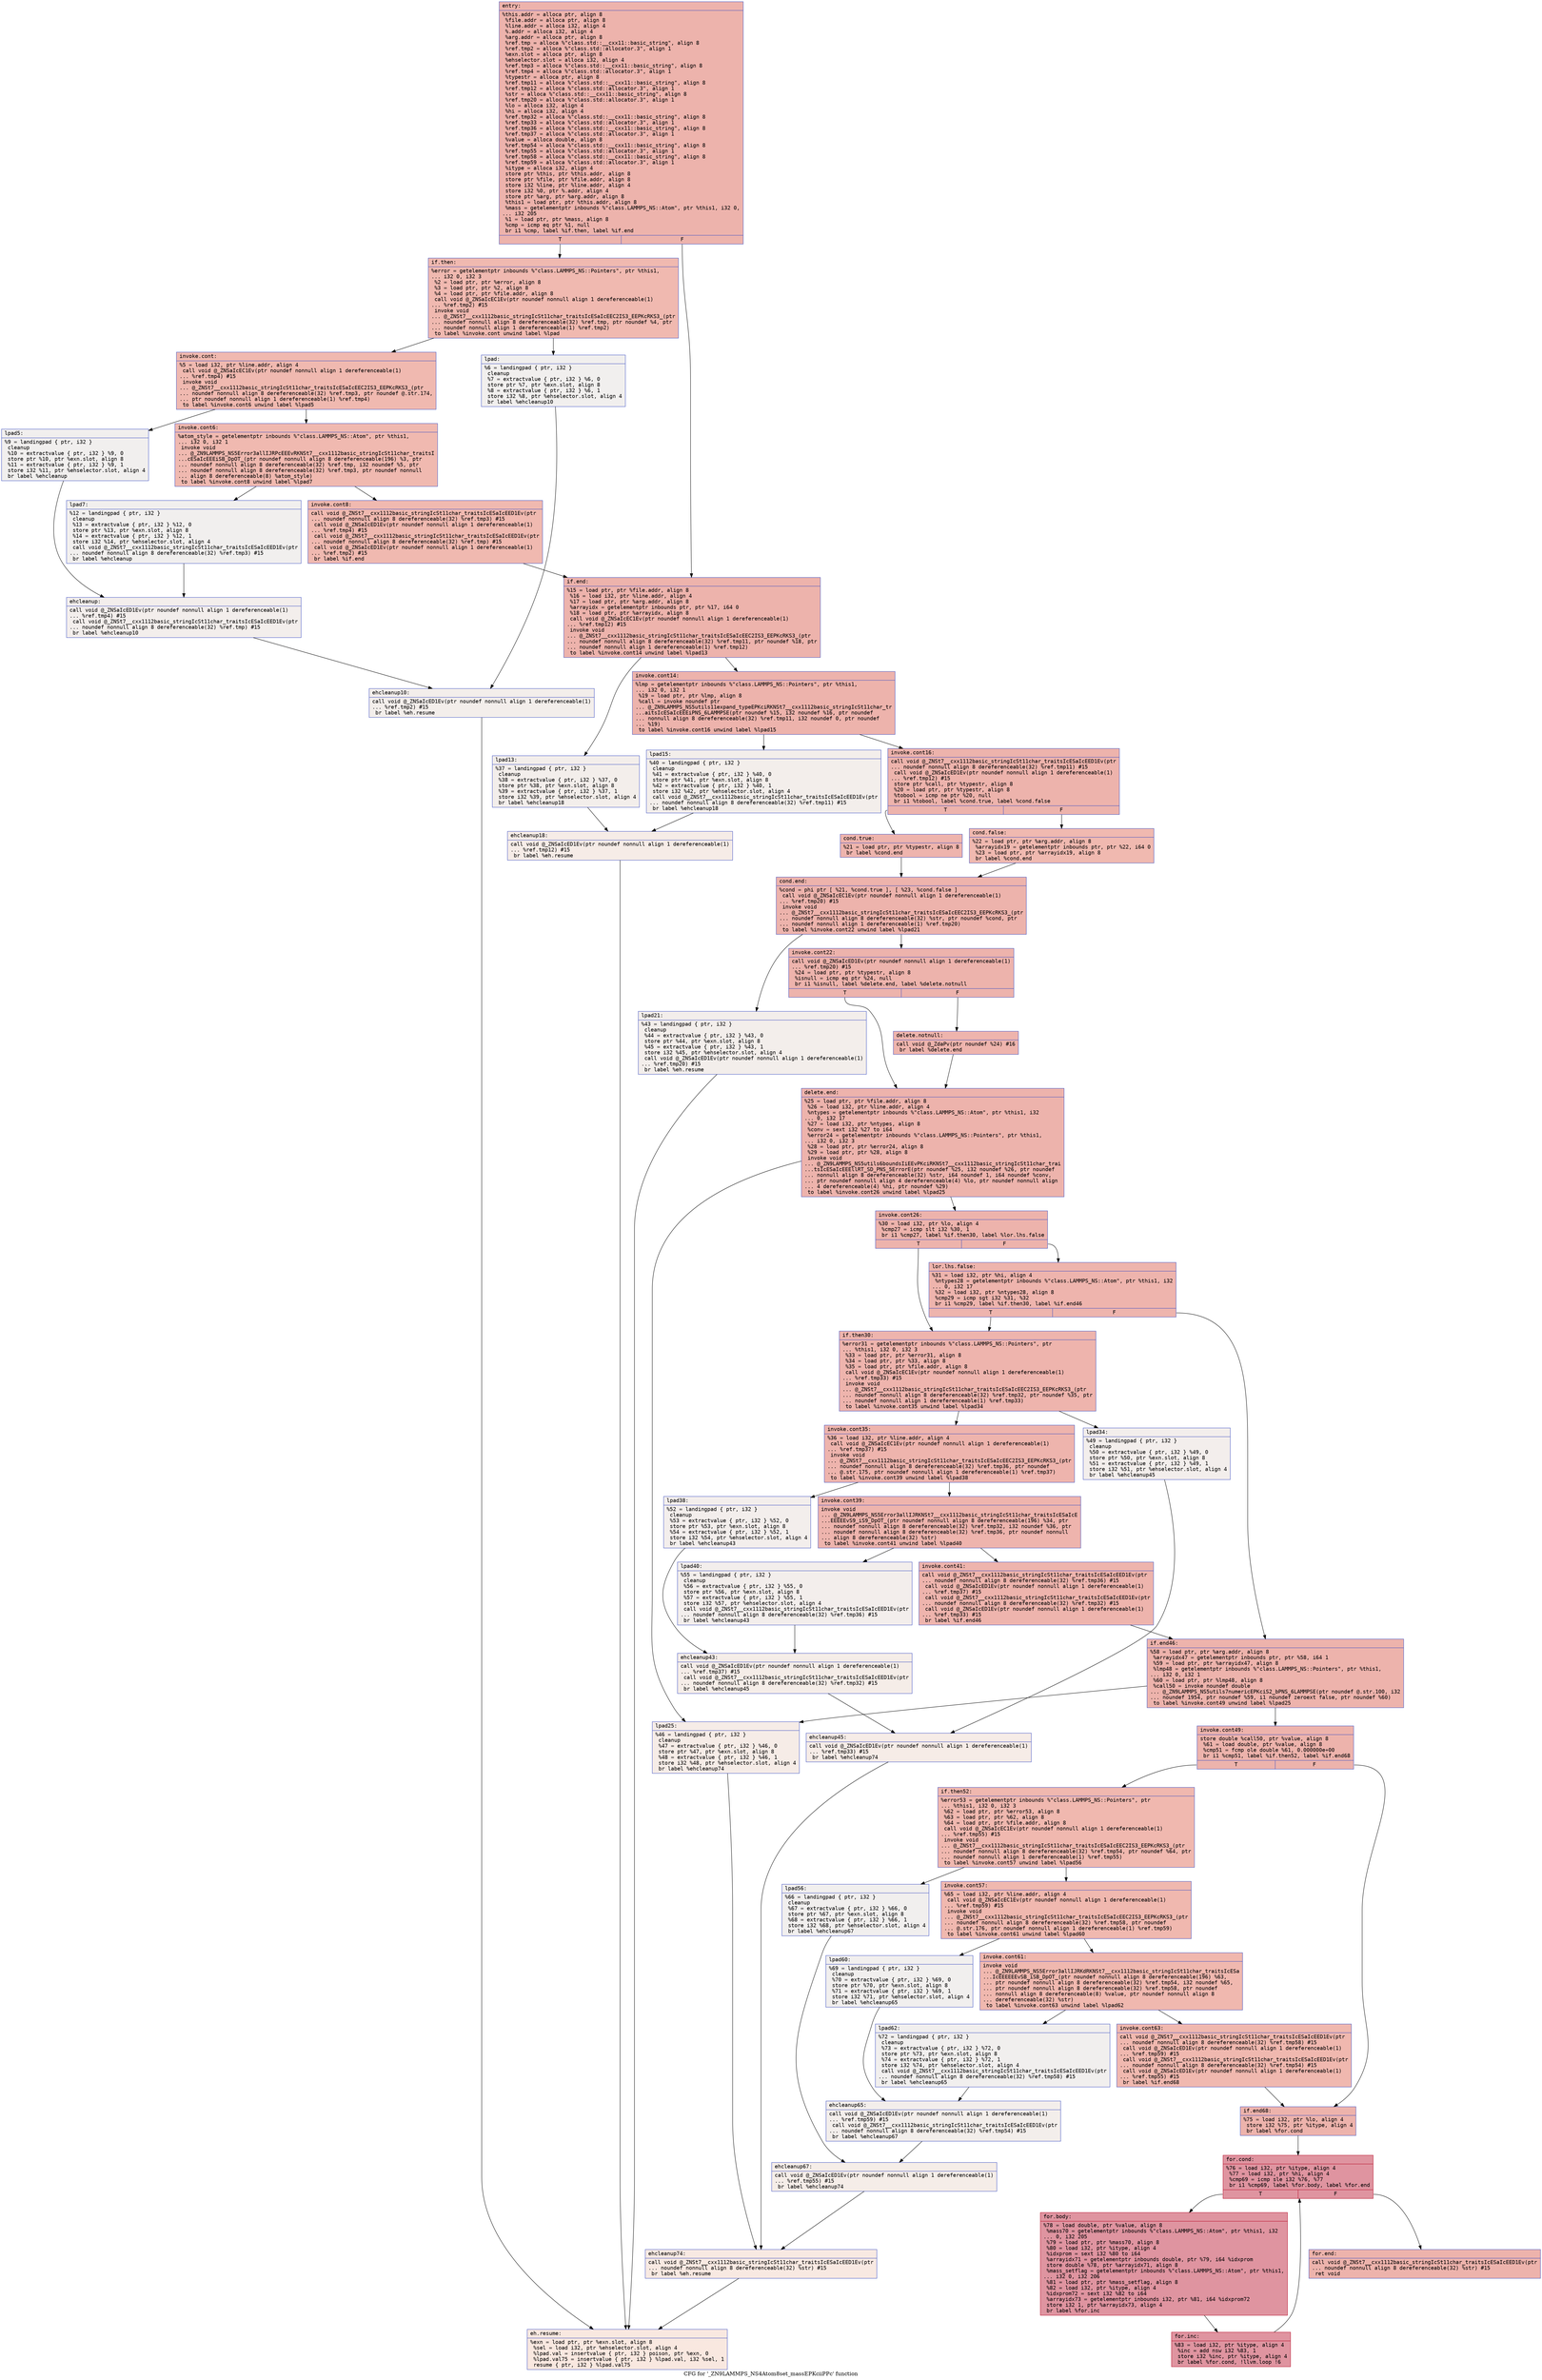 digraph "CFG for '_ZN9LAMMPS_NS4Atom8set_massEPKciiPPc' function" {
	label="CFG for '_ZN9LAMMPS_NS4Atom8set_massEPKciiPPc' function";

	Node0x55aea9087990 [shape=record,color="#3d50c3ff", style=filled, fillcolor="#d6524470" fontname="Courier",label="{entry:\l|  %this.addr = alloca ptr, align 8\l  %file.addr = alloca ptr, align 8\l  %line.addr = alloca i32, align 4\l  %.addr = alloca i32, align 4\l  %arg.addr = alloca ptr, align 8\l  %ref.tmp = alloca %\"class.std::__cxx11::basic_string\", align 8\l  %ref.tmp2 = alloca %\"class.std::allocator.3\", align 1\l  %exn.slot = alloca ptr, align 8\l  %ehselector.slot = alloca i32, align 4\l  %ref.tmp3 = alloca %\"class.std::__cxx11::basic_string\", align 8\l  %ref.tmp4 = alloca %\"class.std::allocator.3\", align 1\l  %typestr = alloca ptr, align 8\l  %ref.tmp11 = alloca %\"class.std::__cxx11::basic_string\", align 8\l  %ref.tmp12 = alloca %\"class.std::allocator.3\", align 1\l  %str = alloca %\"class.std::__cxx11::basic_string\", align 8\l  %ref.tmp20 = alloca %\"class.std::allocator.3\", align 1\l  %lo = alloca i32, align 4\l  %hi = alloca i32, align 4\l  %ref.tmp32 = alloca %\"class.std::__cxx11::basic_string\", align 8\l  %ref.tmp33 = alloca %\"class.std::allocator.3\", align 1\l  %ref.tmp36 = alloca %\"class.std::__cxx11::basic_string\", align 8\l  %ref.tmp37 = alloca %\"class.std::allocator.3\", align 1\l  %value = alloca double, align 8\l  %ref.tmp54 = alloca %\"class.std::__cxx11::basic_string\", align 8\l  %ref.tmp55 = alloca %\"class.std::allocator.3\", align 1\l  %ref.tmp58 = alloca %\"class.std::__cxx11::basic_string\", align 8\l  %ref.tmp59 = alloca %\"class.std::allocator.3\", align 1\l  %itype = alloca i32, align 4\l  store ptr %this, ptr %this.addr, align 8\l  store ptr %file, ptr %file.addr, align 8\l  store i32 %line, ptr %line.addr, align 4\l  store i32 %0, ptr %.addr, align 4\l  store ptr %arg, ptr %arg.addr, align 8\l  %this1 = load ptr, ptr %this.addr, align 8\l  %mass = getelementptr inbounds %\"class.LAMMPS_NS::Atom\", ptr %this1, i32 0,\l... i32 205\l  %1 = load ptr, ptr %mass, align 8\l  %cmp = icmp eq ptr %1, null\l  br i1 %cmp, label %if.then, label %if.end\l|{<s0>T|<s1>F}}"];
	Node0x55aea9087990:s0 -> Node0x55aea9089790[tooltip="entry -> if.then\nProbability 37.50%" ];
	Node0x55aea9087990:s1 -> Node0x55aea9089800[tooltip="entry -> if.end\nProbability 62.50%" ];
	Node0x55aea9089790 [shape=record,color="#3d50c3ff", style=filled, fillcolor="#de614d70" fontname="Courier",label="{if.then:\l|  %error = getelementptr inbounds %\"class.LAMMPS_NS::Pointers\", ptr %this1,\l... i32 0, i32 3\l  %2 = load ptr, ptr %error, align 8\l  %3 = load ptr, ptr %2, align 8\l  %4 = load ptr, ptr %file.addr, align 8\l  call void @_ZNSaIcEC1Ev(ptr noundef nonnull align 1 dereferenceable(1)\l... %ref.tmp2) #15\l  invoke void\l... @_ZNSt7__cxx1112basic_stringIcSt11char_traitsIcESaIcEEC2IS3_EEPKcRKS3_(ptr\l... noundef nonnull align 8 dereferenceable(32) %ref.tmp, ptr noundef %4, ptr\l... noundef nonnull align 1 dereferenceable(1) %ref.tmp2)\l          to label %invoke.cont unwind label %lpad\l}"];
	Node0x55aea9089790 -> Node0x55aea9089d00[tooltip="if.then -> invoke.cont\nProbability 100.00%" ];
	Node0x55aea9089790 -> Node0x55aea9089d80[tooltip="if.then -> lpad\nProbability 0.00%" ];
	Node0x55aea9089d00 [shape=record,color="#3d50c3ff", style=filled, fillcolor="#de614d70" fontname="Courier",label="{invoke.cont:\l|  %5 = load i32, ptr %line.addr, align 4\l  call void @_ZNSaIcEC1Ev(ptr noundef nonnull align 1 dereferenceable(1)\l... %ref.tmp4) #15\l  invoke void\l... @_ZNSt7__cxx1112basic_stringIcSt11char_traitsIcESaIcEEC2IS3_EEPKcRKS3_(ptr\l... noundef nonnull align 8 dereferenceable(32) %ref.tmp3, ptr noundef @.str.174,\l... ptr noundef nonnull align 1 dereferenceable(1) %ref.tmp4)\l          to label %invoke.cont6 unwind label %lpad5\l}"];
	Node0x55aea9089d00 -> Node0x55aea908a180[tooltip="invoke.cont -> invoke.cont6\nProbability 100.00%" ];
	Node0x55aea9089d00 -> Node0x55aea908a1d0[tooltip="invoke.cont -> lpad5\nProbability 0.00%" ];
	Node0x55aea908a180 [shape=record,color="#3d50c3ff", style=filled, fillcolor="#de614d70" fontname="Courier",label="{invoke.cont6:\l|  %atom_style = getelementptr inbounds %\"class.LAMMPS_NS::Atom\", ptr %this1,\l... i32 0, i32 1\l  invoke void\l... @_ZN9LAMMPS_NS5Error3allIJRPcEEEvRKNSt7__cxx1112basic_stringIcSt11char_traitsI\l...cESaIcEEEiSB_DpOT_(ptr noundef nonnull align 8 dereferenceable(196) %3, ptr\l... noundef nonnull align 8 dereferenceable(32) %ref.tmp, i32 noundef %5, ptr\l... noundef nonnull align 8 dereferenceable(32) %ref.tmp3, ptr noundef nonnull\l... align 8 dereferenceable(8) %atom_style)\l          to label %invoke.cont8 unwind label %lpad7\l}"];
	Node0x55aea908a180 -> Node0x55aea908a130[tooltip="invoke.cont6 -> invoke.cont8\nProbability 100.00%" ];
	Node0x55aea908a180 -> Node0x55aea908a550[tooltip="invoke.cont6 -> lpad7\nProbability 0.00%" ];
	Node0x55aea908a130 [shape=record,color="#3d50c3ff", style=filled, fillcolor="#de614d70" fontname="Courier",label="{invoke.cont8:\l|  call void @_ZNSt7__cxx1112basic_stringIcSt11char_traitsIcESaIcEED1Ev(ptr\l... noundef nonnull align 8 dereferenceable(32) %ref.tmp3) #15\l  call void @_ZNSaIcED1Ev(ptr noundef nonnull align 1 dereferenceable(1)\l... %ref.tmp4) #15\l  call void @_ZNSt7__cxx1112basic_stringIcSt11char_traitsIcESaIcEED1Ev(ptr\l... noundef nonnull align 8 dereferenceable(32) %ref.tmp) #15\l  call void @_ZNSaIcED1Ev(ptr noundef nonnull align 1 dereferenceable(1)\l... %ref.tmp2) #15\l  br label %if.end\l}"];
	Node0x55aea908a130 -> Node0x55aea9089800[tooltip="invoke.cont8 -> if.end\nProbability 100.00%" ];
	Node0x55aea9089d80 [shape=record,color="#3d50c3ff", style=filled, fillcolor="#e0dbd870" fontname="Courier",label="{lpad:\l|  %6 = landingpad \{ ptr, i32 \}\l          cleanup\l  %7 = extractvalue \{ ptr, i32 \} %6, 0\l  store ptr %7, ptr %exn.slot, align 8\l  %8 = extractvalue \{ ptr, i32 \} %6, 1\l  store i32 %8, ptr %ehselector.slot, align 4\l  br label %ehcleanup10\l}"];
	Node0x55aea9089d80 -> Node0x55aea908ae80[tooltip="lpad -> ehcleanup10\nProbability 100.00%" ];
	Node0x55aea908a1d0 [shape=record,color="#3d50c3ff", style=filled, fillcolor="#e0dbd870" fontname="Courier",label="{lpad5:\l|  %9 = landingpad \{ ptr, i32 \}\l          cleanup\l  %10 = extractvalue \{ ptr, i32 \} %9, 0\l  store ptr %10, ptr %exn.slot, align 8\l  %11 = extractvalue \{ ptr, i32 \} %9, 1\l  store i32 %11, ptr %ehselector.slot, align 4\l  br label %ehcleanup\l}"];
	Node0x55aea908a1d0 -> Node0x55aea908b180[tooltip="lpad5 -> ehcleanup\nProbability 100.00%" ];
	Node0x55aea908a550 [shape=record,color="#3d50c3ff", style=filled, fillcolor="#e0dbd870" fontname="Courier",label="{lpad7:\l|  %12 = landingpad \{ ptr, i32 \}\l          cleanup\l  %13 = extractvalue \{ ptr, i32 \} %12, 0\l  store ptr %13, ptr %exn.slot, align 8\l  %14 = extractvalue \{ ptr, i32 \} %12, 1\l  store i32 %14, ptr %ehselector.slot, align 4\l  call void @_ZNSt7__cxx1112basic_stringIcSt11char_traitsIcESaIcEED1Ev(ptr\l... noundef nonnull align 8 dereferenceable(32) %ref.tmp3) #15\l  br label %ehcleanup\l}"];
	Node0x55aea908a550 -> Node0x55aea908b180[tooltip="lpad7 -> ehcleanup\nProbability 100.00%" ];
	Node0x55aea908b180 [shape=record,color="#3d50c3ff", style=filled, fillcolor="#e3d9d370" fontname="Courier",label="{ehcleanup:\l|  call void @_ZNSaIcED1Ev(ptr noundef nonnull align 1 dereferenceable(1)\l... %ref.tmp4) #15\l  call void @_ZNSt7__cxx1112basic_stringIcSt11char_traitsIcESaIcEED1Ev(ptr\l... noundef nonnull align 8 dereferenceable(32) %ref.tmp) #15\l  br label %ehcleanup10\l}"];
	Node0x55aea908b180 -> Node0x55aea908ae80[tooltip="ehcleanup -> ehcleanup10\nProbability 100.00%" ];
	Node0x55aea908ae80 [shape=record,color="#3d50c3ff", style=filled, fillcolor="#e5d8d170" fontname="Courier",label="{ehcleanup10:\l|  call void @_ZNSaIcED1Ev(ptr noundef nonnull align 1 dereferenceable(1)\l... %ref.tmp2) #15\l  br label %eh.resume\l}"];
	Node0x55aea908ae80 -> Node0x55aea908ba20[tooltip="ehcleanup10 -> eh.resume\nProbability 100.00%" ];
	Node0x55aea9089800 [shape=record,color="#3d50c3ff", style=filled, fillcolor="#d6524470" fontname="Courier",label="{if.end:\l|  %15 = load ptr, ptr %file.addr, align 8\l  %16 = load i32, ptr %line.addr, align 4\l  %17 = load ptr, ptr %arg.addr, align 8\l  %arrayidx = getelementptr inbounds ptr, ptr %17, i64 0\l  %18 = load ptr, ptr %arrayidx, align 8\l  call void @_ZNSaIcEC1Ev(ptr noundef nonnull align 1 dereferenceable(1)\l... %ref.tmp12) #15\l  invoke void\l... @_ZNSt7__cxx1112basic_stringIcSt11char_traitsIcESaIcEEC2IS3_EEPKcRKS3_(ptr\l... noundef nonnull align 8 dereferenceable(32) %ref.tmp11, ptr noundef %18, ptr\l... noundef nonnull align 1 dereferenceable(1) %ref.tmp12)\l          to label %invoke.cont14 unwind label %lpad13\l}"];
	Node0x55aea9089800 -> Node0x55aea908c250[tooltip="if.end -> invoke.cont14\nProbability 100.00%" ];
	Node0x55aea9089800 -> Node0x55aea908c2a0[tooltip="if.end -> lpad13\nProbability 0.00%" ];
	Node0x55aea908c250 [shape=record,color="#3d50c3ff", style=filled, fillcolor="#d6524470" fontname="Courier",label="{invoke.cont14:\l|  %lmp = getelementptr inbounds %\"class.LAMMPS_NS::Pointers\", ptr %this1,\l... i32 0, i32 1\l  %19 = load ptr, ptr %lmp, align 8\l  %call = invoke noundef ptr\l... @_ZN9LAMMPS_NS5utils11expand_typeEPKciRKNSt7__cxx1112basic_stringIcSt11char_tr\l...aitsIcESaIcEEEiPNS_6LAMMPSE(ptr noundef %15, i32 noundef %16, ptr noundef\l... nonnull align 8 dereferenceable(32) %ref.tmp11, i32 noundef 0, ptr noundef\l... %19)\l          to label %invoke.cont16 unwind label %lpad15\l}"];
	Node0x55aea908c250 -> Node0x55aea908c200[tooltip="invoke.cont14 -> invoke.cont16\nProbability 100.00%" ];
	Node0x55aea908c250 -> Node0x55aea908c690[tooltip="invoke.cont14 -> lpad15\nProbability 0.00%" ];
	Node0x55aea908c200 [shape=record,color="#3d50c3ff", style=filled, fillcolor="#d6524470" fontname="Courier",label="{invoke.cont16:\l|  call void @_ZNSt7__cxx1112basic_stringIcSt11char_traitsIcESaIcEED1Ev(ptr\l... noundef nonnull align 8 dereferenceable(32) %ref.tmp11) #15\l  call void @_ZNSaIcED1Ev(ptr noundef nonnull align 1 dereferenceable(1)\l... %ref.tmp12) #15\l  store ptr %call, ptr %typestr, align 8\l  %20 = load ptr, ptr %typestr, align 8\l  %tobool = icmp ne ptr %20, null\l  br i1 %tobool, label %cond.true, label %cond.false\l|{<s0>T|<s1>F}}"];
	Node0x55aea908c200:s0 -> Node0x55aea908ce10[tooltip="invoke.cont16 -> cond.true\nProbability 62.50%" ];
	Node0x55aea908c200:s1 -> Node0x55aea908ce60[tooltip="invoke.cont16 -> cond.false\nProbability 37.50%" ];
	Node0x55aea908ce10 [shape=record,color="#3d50c3ff", style=filled, fillcolor="#d8564670" fontname="Courier",label="{cond.true:\l|  %21 = load ptr, ptr %typestr, align 8\l  br label %cond.end\l}"];
	Node0x55aea908ce10 -> Node0x55aea908d070[tooltip="cond.true -> cond.end\nProbability 100.00%" ];
	Node0x55aea908ce60 [shape=record,color="#3d50c3ff", style=filled, fillcolor="#de614d70" fontname="Courier",label="{cond.false:\l|  %22 = load ptr, ptr %arg.addr, align 8\l  %arrayidx19 = getelementptr inbounds ptr, ptr %22, i64 0\l  %23 = load ptr, ptr %arrayidx19, align 8\l  br label %cond.end\l}"];
	Node0x55aea908ce60 -> Node0x55aea908d070[tooltip="cond.false -> cond.end\nProbability 100.00%" ];
	Node0x55aea908d070 [shape=record,color="#3d50c3ff", style=filled, fillcolor="#d6524470" fontname="Courier",label="{cond.end:\l|  %cond = phi ptr [ %21, %cond.true ], [ %23, %cond.false ]\l  call void @_ZNSaIcEC1Ev(ptr noundef nonnull align 1 dereferenceable(1)\l... %ref.tmp20) #15\l  invoke void\l... @_ZNSt7__cxx1112basic_stringIcSt11char_traitsIcESaIcEEC2IS3_EEPKcRKS3_(ptr\l... noundef nonnull align 8 dereferenceable(32) %str, ptr noundef %cond, ptr\l... noundef nonnull align 1 dereferenceable(1) %ref.tmp20)\l          to label %invoke.cont22 unwind label %lpad21\l}"];
	Node0x55aea908d070 -> Node0x55aea908d540[tooltip="cond.end -> invoke.cont22\nProbability 100.00%" ];
	Node0x55aea908d070 -> Node0x55aea908d620[tooltip="cond.end -> lpad21\nProbability 0.00%" ];
	Node0x55aea908d540 [shape=record,color="#3d50c3ff", style=filled, fillcolor="#d6524470" fontname="Courier",label="{invoke.cont22:\l|  call void @_ZNSaIcED1Ev(ptr noundef nonnull align 1 dereferenceable(1)\l... %ref.tmp20) #15\l  %24 = load ptr, ptr %typestr, align 8\l  %isnull = icmp eq ptr %24, null\l  br i1 %isnull, label %delete.end, label %delete.notnull\l|{<s0>T|<s1>F}}"];
	Node0x55aea908d540:s0 -> Node0x55aea908da60[tooltip="invoke.cont22 -> delete.end\nProbability 37.50%" ];
	Node0x55aea908d540:s1 -> Node0x55aea908dab0[tooltip="invoke.cont22 -> delete.notnull\nProbability 62.50%" ];
	Node0x55aea908dab0 [shape=record,color="#3d50c3ff", style=filled, fillcolor="#d8564670" fontname="Courier",label="{delete.notnull:\l|  call void @_ZdaPv(ptr noundef %24) #16\l  br label %delete.end\l}"];
	Node0x55aea908dab0 -> Node0x55aea908da60[tooltip="delete.notnull -> delete.end\nProbability 100.00%" ];
	Node0x55aea908da60 [shape=record,color="#3d50c3ff", style=filled, fillcolor="#d6524470" fontname="Courier",label="{delete.end:\l|  %25 = load ptr, ptr %file.addr, align 8\l  %26 = load i32, ptr %line.addr, align 4\l  %ntypes = getelementptr inbounds %\"class.LAMMPS_NS::Atom\", ptr %this1, i32\l... 0, i32 17\l  %27 = load i32, ptr %ntypes, align 8\l  %conv = sext i32 %27 to i64\l  %error24 = getelementptr inbounds %\"class.LAMMPS_NS::Pointers\", ptr %this1,\l... i32 0, i32 3\l  %28 = load ptr, ptr %error24, align 8\l  %29 = load ptr, ptr %28, align 8\l  invoke void\l... @_ZN9LAMMPS_NS5utils6boundsIiEEvPKciRKNSt7__cxx1112basic_stringIcSt11char_trai\l...tsIcESaIcEEEllRT_SD_PNS_5ErrorE(ptr noundef %25, i32 noundef %26, ptr noundef\l... nonnull align 8 dereferenceable(32) %str, i64 noundef 1, i64 noundef %conv,\l... ptr noundef nonnull align 4 dereferenceable(4) %lo, ptr noundef nonnull align\l... 4 dereferenceable(4) %hi, ptr noundef %29)\l          to label %invoke.cont26 unwind label %lpad25\l}"];
	Node0x55aea908da60 -> Node0x55aea908e310[tooltip="delete.end -> invoke.cont26\nProbability 100.00%" ];
	Node0x55aea908da60 -> Node0x55aea908e390[tooltip="delete.end -> lpad25\nProbability 0.00%" ];
	Node0x55aea908e310 [shape=record,color="#3d50c3ff", style=filled, fillcolor="#d6524470" fontname="Courier",label="{invoke.cont26:\l|  %30 = load i32, ptr %lo, align 4\l  %cmp27 = icmp slt i32 %30, 1\l  br i1 %cmp27, label %if.then30, label %lor.lhs.false\l|{<s0>T|<s1>F}}"];
	Node0x55aea908e310:s0 -> Node0x55aea908e870[tooltip="invoke.cont26 -> if.then30\nProbability 37.50%" ];
	Node0x55aea908e310:s1 -> Node0x55aea908e8c0[tooltip="invoke.cont26 -> lor.lhs.false\nProbability 62.50%" ];
	Node0x55aea908e8c0 [shape=record,color="#3d50c3ff", style=filled, fillcolor="#d8564670" fontname="Courier",label="{lor.lhs.false:\l|  %31 = load i32, ptr %hi, align 4\l  %ntypes28 = getelementptr inbounds %\"class.LAMMPS_NS::Atom\", ptr %this1, i32\l... 0, i32 17\l  %32 = load i32, ptr %ntypes28, align 8\l  %cmp29 = icmp sgt i32 %31, %32\l  br i1 %cmp29, label %if.then30, label %if.end46\l|{<s0>T|<s1>F}}"];
	Node0x55aea908e8c0:s0 -> Node0x55aea908e870[tooltip="lor.lhs.false -> if.then30\nProbability 50.00%" ];
	Node0x55aea908e8c0:s1 -> Node0x55aea908ecd0[tooltip="lor.lhs.false -> if.end46\nProbability 50.00%" ];
	Node0x55aea908e870 [shape=record,color="#3d50c3ff", style=filled, fillcolor="#d8564670" fontname="Courier",label="{if.then30:\l|  %error31 = getelementptr inbounds %\"class.LAMMPS_NS::Pointers\", ptr\l... %this1, i32 0, i32 3\l  %33 = load ptr, ptr %error31, align 8\l  %34 = load ptr, ptr %33, align 8\l  %35 = load ptr, ptr %file.addr, align 8\l  call void @_ZNSaIcEC1Ev(ptr noundef nonnull align 1 dereferenceable(1)\l... %ref.tmp33) #15\l  invoke void\l... @_ZNSt7__cxx1112basic_stringIcSt11char_traitsIcESaIcEEC2IS3_EEPKcRKS3_(ptr\l... noundef nonnull align 8 dereferenceable(32) %ref.tmp32, ptr noundef %35, ptr\l... noundef nonnull align 1 dereferenceable(1) %ref.tmp33)\l          to label %invoke.cont35 unwind label %lpad34\l}"];
	Node0x55aea908e870 -> Node0x55aea908f1e0[tooltip="if.then30 -> invoke.cont35\nProbability 100.00%" ];
	Node0x55aea908e870 -> Node0x55aea908f260[tooltip="if.then30 -> lpad34\nProbability 0.00%" ];
	Node0x55aea908f1e0 [shape=record,color="#3d50c3ff", style=filled, fillcolor="#d8564670" fontname="Courier",label="{invoke.cont35:\l|  %36 = load i32, ptr %line.addr, align 4\l  call void @_ZNSaIcEC1Ev(ptr noundef nonnull align 1 dereferenceable(1)\l... %ref.tmp37) #15\l  invoke void\l... @_ZNSt7__cxx1112basic_stringIcSt11char_traitsIcESaIcEEC2IS3_EEPKcRKS3_(ptr\l... noundef nonnull align 8 dereferenceable(32) %ref.tmp36, ptr noundef\l... @.str.175, ptr noundef nonnull align 1 dereferenceable(1) %ref.tmp37)\l          to label %invoke.cont39 unwind label %lpad38\l}"];
	Node0x55aea908f1e0 -> Node0x55aea908f660[tooltip="invoke.cont35 -> invoke.cont39\nProbability 100.00%" ];
	Node0x55aea908f1e0 -> Node0x55aea908f6b0[tooltip="invoke.cont35 -> lpad38\nProbability 0.00%" ];
	Node0x55aea908f660 [shape=record,color="#3d50c3ff", style=filled, fillcolor="#d8564670" fontname="Courier",label="{invoke.cont39:\l|  invoke void\l... @_ZN9LAMMPS_NS5Error3allIJRKNSt7__cxx1112basic_stringIcSt11char_traitsIcESaIcE\l...EEEEEvS9_iS9_DpOT_(ptr noundef nonnull align 8 dereferenceable(196) %34, ptr\l... noundef nonnull align 8 dereferenceable(32) %ref.tmp32, i32 noundef %36, ptr\l... noundef nonnull align 8 dereferenceable(32) %ref.tmp36, ptr noundef nonnull\l... align 8 dereferenceable(32) %str)\l          to label %invoke.cont41 unwind label %lpad40\l}"];
	Node0x55aea908f660 -> Node0x55aea908f610[tooltip="invoke.cont39 -> invoke.cont41\nProbability 100.00%" ];
	Node0x55aea908f660 -> Node0x55aea908f9b0[tooltip="invoke.cont39 -> lpad40\nProbability 0.00%" ];
	Node0x55aea908f610 [shape=record,color="#3d50c3ff", style=filled, fillcolor="#d8564670" fontname="Courier",label="{invoke.cont41:\l|  call void @_ZNSt7__cxx1112basic_stringIcSt11char_traitsIcESaIcEED1Ev(ptr\l... noundef nonnull align 8 dereferenceable(32) %ref.tmp36) #15\l  call void @_ZNSaIcED1Ev(ptr noundef nonnull align 1 dereferenceable(1)\l... %ref.tmp37) #15\l  call void @_ZNSt7__cxx1112basic_stringIcSt11char_traitsIcESaIcEED1Ev(ptr\l... noundef nonnull align 8 dereferenceable(32) %ref.tmp32) #15\l  call void @_ZNSaIcED1Ev(ptr noundef nonnull align 1 dereferenceable(1)\l... %ref.tmp33) #15\l  br label %if.end46\l}"];
	Node0x55aea908f610 -> Node0x55aea908ecd0[tooltip="invoke.cont41 -> if.end46\nProbability 100.00%" ];
	Node0x55aea908c2a0 [shape=record,color="#3d50c3ff", style=filled, fillcolor="#e5d8d170" fontname="Courier",label="{lpad13:\l|  %37 = landingpad \{ ptr, i32 \}\l          cleanup\l  %38 = extractvalue \{ ptr, i32 \} %37, 0\l  store ptr %38, ptr %exn.slot, align 8\l  %39 = extractvalue \{ ptr, i32 \} %37, 1\l  store i32 %39, ptr %ehselector.slot, align 4\l  br label %ehcleanup18\l}"];
	Node0x55aea908c2a0 -> Node0x55aea9090350[tooltip="lpad13 -> ehcleanup18\nProbability 100.00%" ];
	Node0x55aea908c690 [shape=record,color="#3d50c3ff", style=filled, fillcolor="#e5d8d170" fontname="Courier",label="{lpad15:\l|  %40 = landingpad \{ ptr, i32 \}\l          cleanup\l  %41 = extractvalue \{ ptr, i32 \} %40, 0\l  store ptr %41, ptr %exn.slot, align 8\l  %42 = extractvalue \{ ptr, i32 \} %40, 1\l  store i32 %42, ptr %ehselector.slot, align 4\l  call void @_ZNSt7__cxx1112basic_stringIcSt11char_traitsIcESaIcEED1Ev(ptr\l... noundef nonnull align 8 dereferenceable(32) %ref.tmp11) #15\l  br label %ehcleanup18\l}"];
	Node0x55aea908c690 -> Node0x55aea9090350[tooltip="lpad15 -> ehcleanup18\nProbability 100.00%" ];
	Node0x55aea9090350 [shape=record,color="#3d50c3ff", style=filled, fillcolor="#ead5c970" fontname="Courier",label="{ehcleanup18:\l|  call void @_ZNSaIcED1Ev(ptr noundef nonnull align 1 dereferenceable(1)\l... %ref.tmp12) #15\l  br label %eh.resume\l}"];
	Node0x55aea9090350 -> Node0x55aea908ba20[tooltip="ehcleanup18 -> eh.resume\nProbability 100.00%" ];
	Node0x55aea908d620 [shape=record,color="#3d50c3ff", style=filled, fillcolor="#e5d8d170" fontname="Courier",label="{lpad21:\l|  %43 = landingpad \{ ptr, i32 \}\l          cleanup\l  %44 = extractvalue \{ ptr, i32 \} %43, 0\l  store ptr %44, ptr %exn.slot, align 8\l  %45 = extractvalue \{ ptr, i32 \} %43, 1\l  store i32 %45, ptr %ehselector.slot, align 4\l  call void @_ZNSaIcED1Ev(ptr noundef nonnull align 1 dereferenceable(1)\l... %ref.tmp20) #15\l  br label %eh.resume\l}"];
	Node0x55aea908d620 -> Node0x55aea908ba20[tooltip="lpad21 -> eh.resume\nProbability 100.00%" ];
	Node0x55aea908e390 [shape=record,color="#3d50c3ff", style=filled, fillcolor="#ead5c970" fontname="Courier",label="{lpad25:\l|  %46 = landingpad \{ ptr, i32 \}\l          cleanup\l  %47 = extractvalue \{ ptr, i32 \} %46, 0\l  store ptr %47, ptr %exn.slot, align 8\l  %48 = extractvalue \{ ptr, i32 \} %46, 1\l  store i32 %48, ptr %ehselector.slot, align 4\l  br label %ehcleanup74\l}"];
	Node0x55aea908e390 -> Node0x55aea90917e0[tooltip="lpad25 -> ehcleanup74\nProbability 100.00%" ];
	Node0x55aea908f260 [shape=record,color="#3d50c3ff", style=filled, fillcolor="#e3d9d370" fontname="Courier",label="{lpad34:\l|  %49 = landingpad \{ ptr, i32 \}\l          cleanup\l  %50 = extractvalue \{ ptr, i32 \} %49, 0\l  store ptr %50, ptr %exn.slot, align 8\l  %51 = extractvalue \{ ptr, i32 \} %49, 1\l  store i32 %51, ptr %ehselector.slot, align 4\l  br label %ehcleanup45\l}"];
	Node0x55aea908f260 -> Node0x55aea9091b50[tooltip="lpad34 -> ehcleanup45\nProbability 100.00%" ];
	Node0x55aea908f6b0 [shape=record,color="#3d50c3ff", style=filled, fillcolor="#e3d9d370" fontname="Courier",label="{lpad38:\l|  %52 = landingpad \{ ptr, i32 \}\l          cleanup\l  %53 = extractvalue \{ ptr, i32 \} %52, 0\l  store ptr %53, ptr %exn.slot, align 8\l  %54 = extractvalue \{ ptr, i32 \} %52, 1\l  store i32 %54, ptr %ehselector.slot, align 4\l  br label %ehcleanup43\l}"];
	Node0x55aea908f6b0 -> Node0x55aea9091f20[tooltip="lpad38 -> ehcleanup43\nProbability 100.00%" ];
	Node0x55aea908f9b0 [shape=record,color="#3d50c3ff", style=filled, fillcolor="#e3d9d370" fontname="Courier",label="{lpad40:\l|  %55 = landingpad \{ ptr, i32 \}\l          cleanup\l  %56 = extractvalue \{ ptr, i32 \} %55, 0\l  store ptr %56, ptr %exn.slot, align 8\l  %57 = extractvalue \{ ptr, i32 \} %55, 1\l  store i32 %57, ptr %ehselector.slot, align 4\l  call void @_ZNSt7__cxx1112basic_stringIcSt11char_traitsIcESaIcEED1Ev(ptr\l... noundef nonnull align 8 dereferenceable(32) %ref.tmp36) #15\l  br label %ehcleanup43\l}"];
	Node0x55aea908f9b0 -> Node0x55aea9091f20[tooltip="lpad40 -> ehcleanup43\nProbability 100.00%" ];
	Node0x55aea9091f20 [shape=record,color="#3d50c3ff", style=filled, fillcolor="#e8d6cc70" fontname="Courier",label="{ehcleanup43:\l|  call void @_ZNSaIcED1Ev(ptr noundef nonnull align 1 dereferenceable(1)\l... %ref.tmp37) #15\l  call void @_ZNSt7__cxx1112basic_stringIcSt11char_traitsIcESaIcEED1Ev(ptr\l... noundef nonnull align 8 dereferenceable(32) %ref.tmp32) #15\l  br label %ehcleanup45\l}"];
	Node0x55aea9091f20 -> Node0x55aea9091b50[tooltip="ehcleanup43 -> ehcleanup45\nProbability 100.00%" ];
	Node0x55aea9091b50 [shape=record,color="#3d50c3ff", style=filled, fillcolor="#ead5c970" fontname="Courier",label="{ehcleanup45:\l|  call void @_ZNSaIcED1Ev(ptr noundef nonnull align 1 dereferenceable(1)\l... %ref.tmp33) #15\l  br label %ehcleanup74\l}"];
	Node0x55aea9091b50 -> Node0x55aea90917e0[tooltip="ehcleanup45 -> ehcleanup74\nProbability 100.00%" ];
	Node0x55aea908ecd0 [shape=record,color="#3d50c3ff", style=filled, fillcolor="#d6524470" fontname="Courier",label="{if.end46:\l|  %58 = load ptr, ptr %arg.addr, align 8\l  %arrayidx47 = getelementptr inbounds ptr, ptr %58, i64 1\l  %59 = load ptr, ptr %arrayidx47, align 8\l  %lmp48 = getelementptr inbounds %\"class.LAMMPS_NS::Pointers\", ptr %this1,\l... i32 0, i32 1\l  %60 = load ptr, ptr %lmp48, align 8\l  %call50 = invoke noundef double\l... @_ZN9LAMMPS_NS5utils7numericEPKciS2_bPNS_6LAMMPSE(ptr noundef @.str.100, i32\l... noundef 1954, ptr noundef %59, i1 noundef zeroext false, ptr noundef %60)\l          to label %invoke.cont49 unwind label %lpad25\l}"];
	Node0x55aea908ecd0 -> Node0x55aea9092bf0[tooltip="if.end46 -> invoke.cont49\nProbability 100.00%" ];
	Node0x55aea908ecd0 -> Node0x55aea908e390[tooltip="if.end46 -> lpad25\nProbability 0.00%" ];
	Node0x55aea9092bf0 [shape=record,color="#3d50c3ff", style=filled, fillcolor="#d6524470" fontname="Courier",label="{invoke.cont49:\l|  store double %call50, ptr %value, align 8\l  %61 = load double, ptr %value, align 8\l  %cmp51 = fcmp ole double %61, 0.000000e+00\l  br i1 %cmp51, label %if.then52, label %if.end68\l|{<s0>T|<s1>F}}"];
	Node0x55aea9092bf0:s0 -> Node0x55aea9093080[tooltip="invoke.cont49 -> if.then52\nProbability 50.00%" ];
	Node0x55aea9092bf0:s1 -> Node0x55aea90930d0[tooltip="invoke.cont49 -> if.end68\nProbability 50.00%" ];
	Node0x55aea9093080 [shape=record,color="#3d50c3ff", style=filled, fillcolor="#dc5d4a70" fontname="Courier",label="{if.then52:\l|  %error53 = getelementptr inbounds %\"class.LAMMPS_NS::Pointers\", ptr\l... %this1, i32 0, i32 3\l  %62 = load ptr, ptr %error53, align 8\l  %63 = load ptr, ptr %62, align 8\l  %64 = load ptr, ptr %file.addr, align 8\l  call void @_ZNSaIcEC1Ev(ptr noundef nonnull align 1 dereferenceable(1)\l... %ref.tmp55) #15\l  invoke void\l... @_ZNSt7__cxx1112basic_stringIcSt11char_traitsIcESaIcEEC2IS3_EEPKcRKS3_(ptr\l... noundef nonnull align 8 dereferenceable(32) %ref.tmp54, ptr noundef %64, ptr\l... noundef nonnull align 1 dereferenceable(1) %ref.tmp55)\l          to label %invoke.cont57 unwind label %lpad56\l}"];
	Node0x55aea9093080 -> Node0x55aea908bd70[tooltip="if.then52 -> invoke.cont57\nProbability 100.00%" ];
	Node0x55aea9093080 -> Node0x55aea908bdf0[tooltip="if.then52 -> lpad56\nProbability 0.00%" ];
	Node0x55aea908bd70 [shape=record,color="#3d50c3ff", style=filled, fillcolor="#dc5d4a70" fontname="Courier",label="{invoke.cont57:\l|  %65 = load i32, ptr %line.addr, align 4\l  call void @_ZNSaIcEC1Ev(ptr noundef nonnull align 1 dereferenceable(1)\l... %ref.tmp59) #15\l  invoke void\l... @_ZNSt7__cxx1112basic_stringIcSt11char_traitsIcESaIcEEC2IS3_EEPKcRKS3_(ptr\l... noundef nonnull align 8 dereferenceable(32) %ref.tmp58, ptr noundef\l... @.str.176, ptr noundef nonnull align 1 dereferenceable(1) %ref.tmp59)\l          to label %invoke.cont61 unwind label %lpad60\l}"];
	Node0x55aea908bd70 -> Node0x55aea9094020[tooltip="invoke.cont57 -> invoke.cont61\nProbability 100.00%" ];
	Node0x55aea908bd70 -> Node0x55aea9094070[tooltip="invoke.cont57 -> lpad60\nProbability 0.00%" ];
	Node0x55aea9094020 [shape=record,color="#3d50c3ff", style=filled, fillcolor="#dc5d4a70" fontname="Courier",label="{invoke.cont61:\l|  invoke void\l... @_ZN9LAMMPS_NS5Error3allIJRKdRKNSt7__cxx1112basic_stringIcSt11char_traitsIcESa\l...IcEEEEEEvSB_iSB_DpOT_(ptr noundef nonnull align 8 dereferenceable(196) %63,\l... ptr noundef nonnull align 8 dereferenceable(32) %ref.tmp54, i32 noundef %65,\l... ptr noundef nonnull align 8 dereferenceable(32) %ref.tmp58, ptr noundef\l... nonnull align 8 dereferenceable(8) %value, ptr noundef nonnull align 8\l... dereferenceable(32) %str)\l          to label %invoke.cont63 unwind label %lpad62\l}"];
	Node0x55aea9094020 -> Node0x55aea908c020[tooltip="invoke.cont61 -> invoke.cont63\nProbability 100.00%" ];
	Node0x55aea9094020 -> Node0x55aea9094350[tooltip="invoke.cont61 -> lpad62\nProbability 0.00%" ];
	Node0x55aea908c020 [shape=record,color="#3d50c3ff", style=filled, fillcolor="#dc5d4a70" fontname="Courier",label="{invoke.cont63:\l|  call void @_ZNSt7__cxx1112basic_stringIcSt11char_traitsIcESaIcEED1Ev(ptr\l... noundef nonnull align 8 dereferenceable(32) %ref.tmp58) #15\l  call void @_ZNSaIcED1Ev(ptr noundef nonnull align 1 dereferenceable(1)\l... %ref.tmp59) #15\l  call void @_ZNSt7__cxx1112basic_stringIcSt11char_traitsIcESaIcEED1Ev(ptr\l... noundef nonnull align 8 dereferenceable(32) %ref.tmp54) #15\l  call void @_ZNSaIcED1Ev(ptr noundef nonnull align 1 dereferenceable(1)\l... %ref.tmp55) #15\l  br label %if.end68\l}"];
	Node0x55aea908c020 -> Node0x55aea90930d0[tooltip="invoke.cont63 -> if.end68\nProbability 100.00%" ];
	Node0x55aea908bdf0 [shape=record,color="#3d50c3ff", style=filled, fillcolor="#e0dbd870" fontname="Courier",label="{lpad56:\l|  %66 = landingpad \{ ptr, i32 \}\l          cleanup\l  %67 = extractvalue \{ ptr, i32 \} %66, 0\l  store ptr %67, ptr %exn.slot, align 8\l  %68 = extractvalue \{ ptr, i32 \} %66, 1\l  store i32 %68, ptr %ehselector.slot, align 4\l  br label %ehcleanup67\l}"];
	Node0x55aea908bdf0 -> Node0x55aea9094df0[tooltip="lpad56 -> ehcleanup67\nProbability 100.00%" ];
	Node0x55aea9094070 [shape=record,color="#3d50c3ff", style=filled, fillcolor="#e0dbd870" fontname="Courier",label="{lpad60:\l|  %69 = landingpad \{ ptr, i32 \}\l          cleanup\l  %70 = extractvalue \{ ptr, i32 \} %69, 0\l  store ptr %70, ptr %exn.slot, align 8\l  %71 = extractvalue \{ ptr, i32 \} %69, 1\l  store i32 %71, ptr %ehselector.slot, align 4\l  br label %ehcleanup65\l}"];
	Node0x55aea9094070 -> Node0x55aea9095160[tooltip="lpad60 -> ehcleanup65\nProbability 100.00%" ];
	Node0x55aea9094350 [shape=record,color="#3d50c3ff", style=filled, fillcolor="#e0dbd870" fontname="Courier",label="{lpad62:\l|  %72 = landingpad \{ ptr, i32 \}\l          cleanup\l  %73 = extractvalue \{ ptr, i32 \} %72, 0\l  store ptr %73, ptr %exn.slot, align 8\l  %74 = extractvalue \{ ptr, i32 \} %72, 1\l  store i32 %74, ptr %ehselector.slot, align 4\l  call void @_ZNSt7__cxx1112basic_stringIcSt11char_traitsIcESaIcEED1Ev(ptr\l... noundef nonnull align 8 dereferenceable(32) %ref.tmp58) #15\l  br label %ehcleanup65\l}"];
	Node0x55aea9094350 -> Node0x55aea9095160[tooltip="lpad62 -> ehcleanup65\nProbability 100.00%" ];
	Node0x55aea9095160 [shape=record,color="#3d50c3ff", style=filled, fillcolor="#e5d8d170" fontname="Courier",label="{ehcleanup65:\l|  call void @_ZNSaIcED1Ev(ptr noundef nonnull align 1 dereferenceable(1)\l... %ref.tmp59) #15\l  call void @_ZNSt7__cxx1112basic_stringIcSt11char_traitsIcESaIcEED1Ev(ptr\l... noundef nonnull align 8 dereferenceable(32) %ref.tmp54) #15\l  br label %ehcleanup67\l}"];
	Node0x55aea9095160 -> Node0x55aea9094df0[tooltip="ehcleanup65 -> ehcleanup67\nProbability 100.00%" ];
	Node0x55aea9094df0 [shape=record,color="#3d50c3ff", style=filled, fillcolor="#e8d6cc70" fontname="Courier",label="{ehcleanup67:\l|  call void @_ZNSaIcED1Ev(ptr noundef nonnull align 1 dereferenceable(1)\l... %ref.tmp55) #15\l  br label %ehcleanup74\l}"];
	Node0x55aea9094df0 -> Node0x55aea90917e0[tooltip="ehcleanup67 -> ehcleanup74\nProbability 100.00%" ];
	Node0x55aea90930d0 [shape=record,color="#3d50c3ff", style=filled, fillcolor="#d6524470" fontname="Courier",label="{if.end68:\l|  %75 = load i32, ptr %lo, align 4\l  store i32 %75, ptr %itype, align 4\l  br label %for.cond\l}"];
	Node0x55aea90930d0 -> Node0x55aea9095c00[tooltip="if.end68 -> for.cond\nProbability 100.00%" ];
	Node0x55aea9095c00 [shape=record,color="#b70d28ff", style=filled, fillcolor="#b70d2870" fontname="Courier",label="{for.cond:\l|  %76 = load i32, ptr %itype, align 4\l  %77 = load i32, ptr %hi, align 4\l  %cmp69 = icmp sle i32 %76, %77\l  br i1 %cmp69, label %for.body, label %for.end\l|{<s0>T|<s1>F}}"];
	Node0x55aea9095c00:s0 -> Node0x55aea9095e50[tooltip="for.cond -> for.body\nProbability 96.88%" ];
	Node0x55aea9095c00:s1 -> Node0x55aea9095ed0[tooltip="for.cond -> for.end\nProbability 3.12%" ];
	Node0x55aea9095e50 [shape=record,color="#b70d28ff", style=filled, fillcolor="#b70d2870" fontname="Courier",label="{for.body:\l|  %78 = load double, ptr %value, align 8\l  %mass70 = getelementptr inbounds %\"class.LAMMPS_NS::Atom\", ptr %this1, i32\l... 0, i32 205\l  %79 = load ptr, ptr %mass70, align 8\l  %80 = load i32, ptr %itype, align 4\l  %idxprom = sext i32 %80 to i64\l  %arrayidx71 = getelementptr inbounds double, ptr %79, i64 %idxprom\l  store double %78, ptr %arrayidx71, align 8\l  %mass_setflag = getelementptr inbounds %\"class.LAMMPS_NS::Atom\", ptr %this1,\l... i32 0, i32 206\l  %81 = load ptr, ptr %mass_setflag, align 8\l  %82 = load i32, ptr %itype, align 4\l  %idxprom72 = sext i32 %82 to i64\l  %arrayidx73 = getelementptr inbounds i32, ptr %81, i64 %idxprom72\l  store i32 1, ptr %arrayidx73, align 4\l  br label %for.inc\l}"];
	Node0x55aea9095e50 -> Node0x55aea9096850[tooltip="for.body -> for.inc\nProbability 100.00%" ];
	Node0x55aea9096850 [shape=record,color="#b70d28ff", style=filled, fillcolor="#b70d2870" fontname="Courier",label="{for.inc:\l|  %83 = load i32, ptr %itype, align 4\l  %inc = add nsw i32 %83, 1\l  store i32 %inc, ptr %itype, align 4\l  br label %for.cond, !llvm.loop !6\l}"];
	Node0x55aea9096850 -> Node0x55aea9095c00[tooltip="for.inc -> for.cond\nProbability 100.00%" ];
	Node0x55aea9095ed0 [shape=record,color="#3d50c3ff", style=filled, fillcolor="#d6524470" fontname="Courier",label="{for.end:\l|  call void @_ZNSt7__cxx1112basic_stringIcSt11char_traitsIcESaIcEED1Ev(ptr\l... noundef nonnull align 8 dereferenceable(32) %str) #15\l  ret void\l}"];
	Node0x55aea90917e0 [shape=record,color="#3d50c3ff", style=filled, fillcolor="#efcebd70" fontname="Courier",label="{ehcleanup74:\l|  call void @_ZNSt7__cxx1112basic_stringIcSt11char_traitsIcESaIcEED1Ev(ptr\l... noundef nonnull align 8 dereferenceable(32) %str) #15\l  br label %eh.resume\l}"];
	Node0x55aea90917e0 -> Node0x55aea908ba20[tooltip="ehcleanup74 -> eh.resume\nProbability 100.00%" ];
	Node0x55aea908ba20 [shape=record,color="#3d50c3ff", style=filled, fillcolor="#f1ccb870" fontname="Courier",label="{eh.resume:\l|  %exn = load ptr, ptr %exn.slot, align 8\l  %sel = load i32, ptr %ehselector.slot, align 4\l  %lpad.val = insertvalue \{ ptr, i32 \} poison, ptr %exn, 0\l  %lpad.val75 = insertvalue \{ ptr, i32 \} %lpad.val, i32 %sel, 1\l  resume \{ ptr, i32 \} %lpad.val75\l}"];
}

